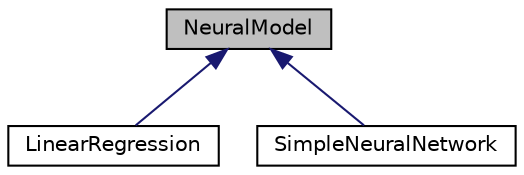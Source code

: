 digraph "NeuralModel"
{
  edge [fontname="Helvetica",fontsize="10",labelfontname="Helvetica",labelfontsize="10"];
  node [fontname="Helvetica",fontsize="10",shape=record];
  Node0 [label="NeuralModel",height=0.2,width=0.4,color="black", fillcolor="grey75", style="filled", fontcolor="black"];
  Node0 -> Node1 [dir="back",color="midnightblue",fontsize="10",style="solid",fontname="Helvetica"];
  Node1 [label="LinearRegression",height=0.2,width=0.4,color="black", fillcolor="white", style="filled",URL="$classLinearRegression.html",tooltip="Linear Regression Application Interface . "];
  Node0 -> Node2 [dir="back",color="midnightblue",fontsize="10",style="solid",fontname="Helvetica"];
  Node2 [label="SimpleNeuralNetwork",height=0.2,width=0.4,color="black", fillcolor="white", style="filled",URL="$classSimpleNeuralNetwork.html",tooltip="Neural Networl APi for solving simple and dense nn. "];
}
